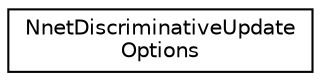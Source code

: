 digraph "Graphical Class Hierarchy"
{
  edge [fontname="Helvetica",fontsize="10",labelfontname="Helvetica",labelfontsize="10"];
  node [fontname="Helvetica",fontsize="10",shape=record];
  rankdir="LR";
  Node0 [label="NnetDiscriminativeUpdate\lOptions",height=0.2,width=0.4,color="black", fillcolor="white", style="filled",URL="$structkaldi_1_1nnet2_1_1NnetDiscriminativeUpdateOptions.html"];
}
